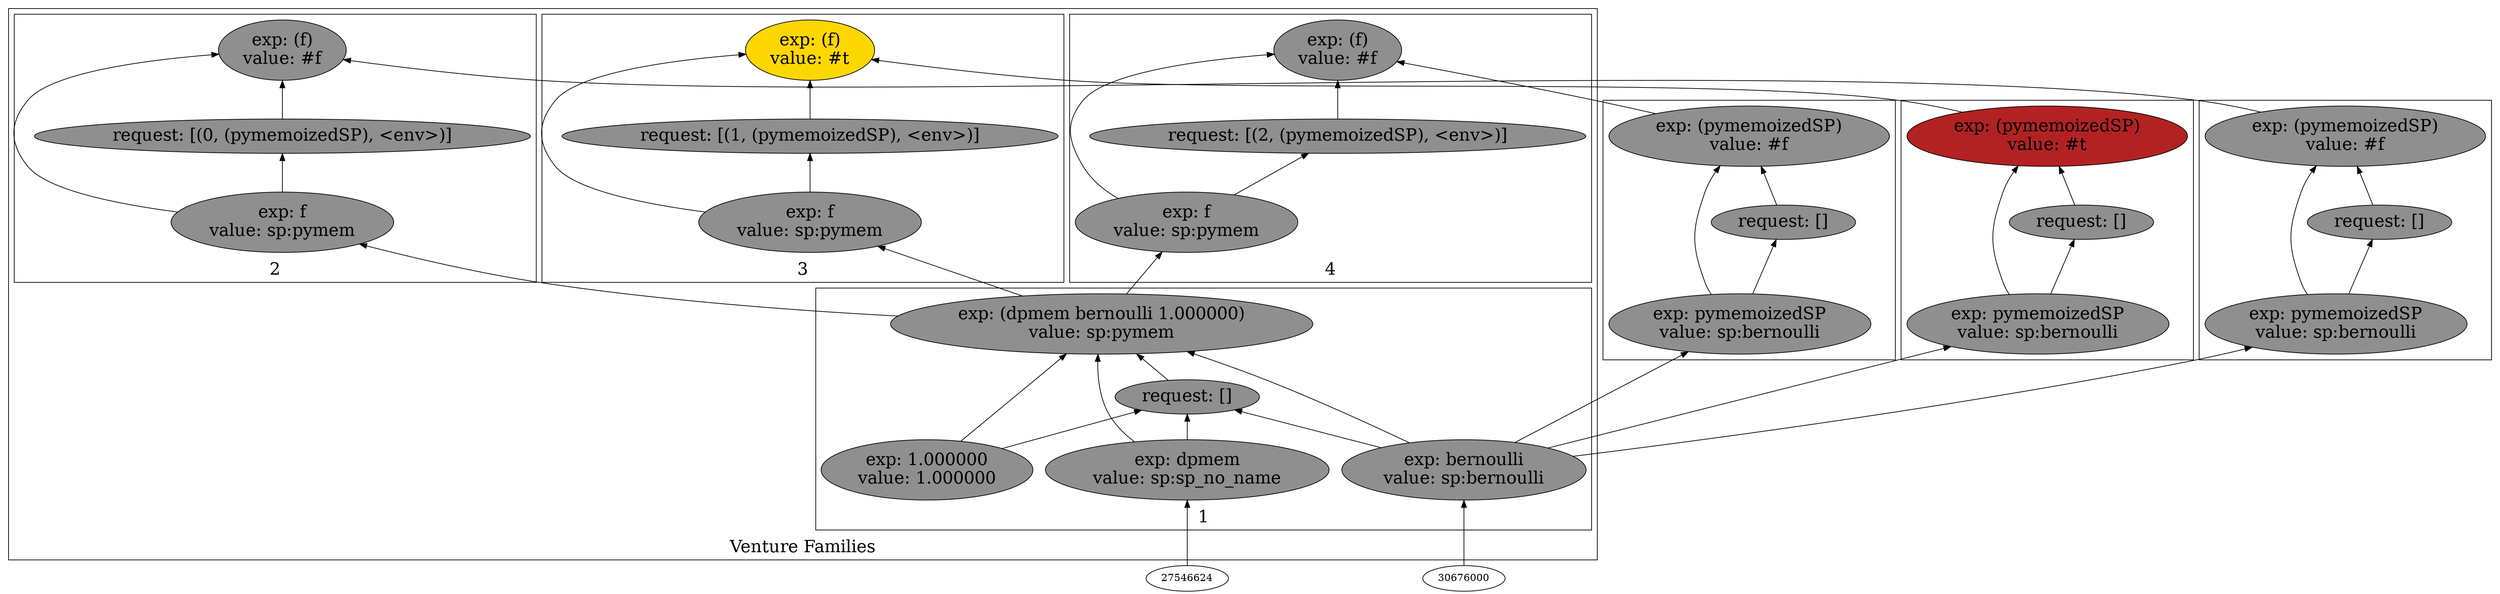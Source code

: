digraph {
rankdir=BT
fontsize=24
subgraph cluster1 {
label="Venture Families"
subgraph cluster2 {
label="1"
"33849760"["fillcolor"="grey56" "fontsize"="24" "label"="exp: (dpmem bernoulli 1.000000)\nvalue: sp:pymem" "shape"="ellipse" "style"="filled" ]
"33712752"["fillcolor"="grey56" "fontsize"="24" "label"="request: []" "shape"="ellipse" "style"="filled" ]
"33887504"["fillcolor"="grey56" "fontsize"="24" "label"="exp: dpmem\nvalue: sp:sp_no_name" "shape"="ellipse" "style"="filled" ]
"34338352"["fillcolor"="grey56" "fontsize"="24" "label"="exp: bernoulli\nvalue: sp:bernoulli" "shape"="ellipse" "style"="filled" ]
"35036032"["fillcolor"="grey56" "fontsize"="24" "label"="exp: 1.000000\nvalue: 1.000000" "shape"="ellipse" "style"="filled" ]
}

subgraph cluster3 {
label="2"
"33169600"["fillcolor"="grey56" "fontsize"="24" "label"="exp: (f)\nvalue: #f" "shape"="ellipse" "style"="filled" ]
"32993616"["fillcolor"="grey56" "fontsize"="24" "label"="request: [(0, (pymemoizedSP), <env>)]" "shape"="ellipse" "style"="filled" ]
"33301776"["fillcolor"="grey56" "fontsize"="24" "label"="exp: f\nvalue: sp:pymem" "shape"="ellipse" "style"="filled" ]
}

subgraph cluster4 {
label="3"
"33105296"["fillcolor"="gold" "fontsize"="24" "label"="exp: (f)\nvalue: #t" "shape"="ellipse" "style"="filled" ]
"32904512"["fillcolor"="grey56" "fontsize"="24" "label"="request: [(1, (pymemoizedSP), <env>)]" "shape"="ellipse" "style"="filled" ]
"32988640"["fillcolor"="grey56" "fontsize"="24" "label"="exp: f\nvalue: sp:pymem" "shape"="ellipse" "style"="filled" ]
}

subgraph cluster5 {
label="4"
"35345968"["fillcolor"="grey56" "fontsize"="24" "label"="exp: (f)\nvalue: #f" "shape"="ellipse" "style"="filled" ]
"35335216"["fillcolor"="grey56" "fontsize"="24" "label"="request: [(2, (pymemoizedSP), <env>)]" "shape"="ellipse" "style"="filled" ]
"33152160"["fillcolor"="grey56" "fontsize"="24" "label"="exp: f\nvalue: sp:pymem" "shape"="ellipse" "style"="filled" ]
}

}

subgraph cluster6 {
label=""
"32876512"["fillcolor"="grey56" "fontsize"="24" "label"="exp: (pymemoizedSP)\nvalue: #f" "shape"="ellipse" "style"="filled" ]
"33342704"["fillcolor"="grey56" "fontsize"="24" "label"="request: []" "shape"="ellipse" "style"="filled" ]
"33662288"["fillcolor"="grey56" "fontsize"="24" "label"="exp: pymemoizedSP\nvalue: sp:bernoulli" "shape"="ellipse" "style"="filled" ]
}

subgraph cluster7 {
label=""
"33033712"["fillcolor"="firebrick" "fontsize"="24" "label"="exp: (pymemoizedSP)\nvalue: #t" "shape"="ellipse" "style"="filled" ]
"33176464"["fillcolor"="grey56" "fontsize"="24" "label"="request: []" "shape"="ellipse" "style"="filled" ]
"35338048"["fillcolor"="grey56" "fontsize"="24" "label"="exp: pymemoizedSP\nvalue: sp:bernoulli" "shape"="ellipse" "style"="filled" ]
}

subgraph cluster8 {
label=""
"35319152"["fillcolor"="grey56" "fontsize"="24" "label"="exp: (pymemoizedSP)\nvalue: #f" "shape"="ellipse" "style"="filled" ]
"33070784"["fillcolor"="grey56" "fontsize"="24" "label"="request: []" "shape"="ellipse" "style"="filled" ]
"33061376"["fillcolor"="grey56" "fontsize"="24" "label"="exp: pymemoizedSP\nvalue: sp:bernoulli" "shape"="ellipse" "style"="filled" ]
}

"33662288" -> "32876512"["arrowhead"="normal" "color"="black" "style"="solid" ]
"33662288" -> "33342704"["arrowhead"="normal" "color"="black" "style"="solid" ]
"34338352" -> "33662288"["arrowhead"="normal" "color"="black" "style"="solid" ]
"33342704" -> "32876512"["arrowhead"="normal" "color"="black" "style"="solid" ]
"35338048" -> "33033712"["arrowhead"="normal" "color"="black" "style"="solid" ]
"35338048" -> "33176464"["arrowhead"="normal" "color"="black" "style"="solid" ]
"34338352" -> "35338048"["arrowhead"="normal" "color"="black" "style"="solid" ]
"33176464" -> "33033712"["arrowhead"="normal" "color"="black" "style"="solid" ]
"32988640" -> "33105296"["arrowhead"="normal" "color"="black" "style"="solid" ]
"32988640" -> "32904512"["arrowhead"="normal" "color"="black" "style"="solid" ]
"33849760" -> "32988640"["arrowhead"="normal" "color"="black" "style"="solid" ]
"32904512" -> "33105296"["arrowhead"="normal" "color"="black" "style"="solid" ]
"33033712" -> "33105296"["arrowhead"="normal" "color"="black" "style"="solid" ]
"33301776" -> "33169600"["arrowhead"="normal" "color"="black" "style"="solid" ]
"33301776" -> "32993616"["arrowhead"="normal" "color"="black" "style"="solid" ]
"33849760" -> "33301776"["arrowhead"="normal" "color"="black" "style"="solid" ]
"32993616" -> "33169600"["arrowhead"="normal" "color"="black" "style"="solid" ]
"35319152" -> "33169600"["arrowhead"="normal" "color"="black" "style"="solid" ]
"33887504" -> "33849760"["arrowhead"="normal" "color"="black" "style"="solid" ]
"33887504" -> "33712752"["arrowhead"="normal" "color"="black" "style"="solid" ]
"27546624" -> "33887504"["arrowhead"="normal" "color"="black" "style"="solid" ]
"34338352" -> "33849760"["arrowhead"="normal" "color"="black" "style"="solid" ]
"34338352" -> "33712752"["arrowhead"="normal" "color"="black" "style"="solid" ]
"30676000" -> "34338352"["arrowhead"="normal" "color"="black" "style"="solid" ]
"35036032" -> "33849760"["arrowhead"="normal" "color"="black" "style"="solid" ]
"35036032" -> "33712752"["arrowhead"="normal" "color"="black" "style"="solid" ]
"33712752" -> "33849760"["arrowhead"="normal" "color"="black" "style"="solid" ]
"33061376" -> "35319152"["arrowhead"="normal" "color"="black" "style"="solid" ]
"33061376" -> "33070784"["arrowhead"="normal" "color"="black" "style"="solid" ]
"34338352" -> "33061376"["arrowhead"="normal" "color"="black" "style"="solid" ]
"33070784" -> "35319152"["arrowhead"="normal" "color"="black" "style"="solid" ]
"33152160" -> "35345968"["arrowhead"="normal" "color"="black" "style"="solid" ]
"33152160" -> "35335216"["arrowhead"="normal" "color"="black" "style"="solid" ]
"33849760" -> "33152160"["arrowhead"="normal" "color"="black" "style"="solid" ]
"35335216" -> "35345968"["arrowhead"="normal" "color"="black" "style"="solid" ]
"32876512" -> "35345968"["arrowhead"="normal" "color"="black" "style"="solid" ]

}